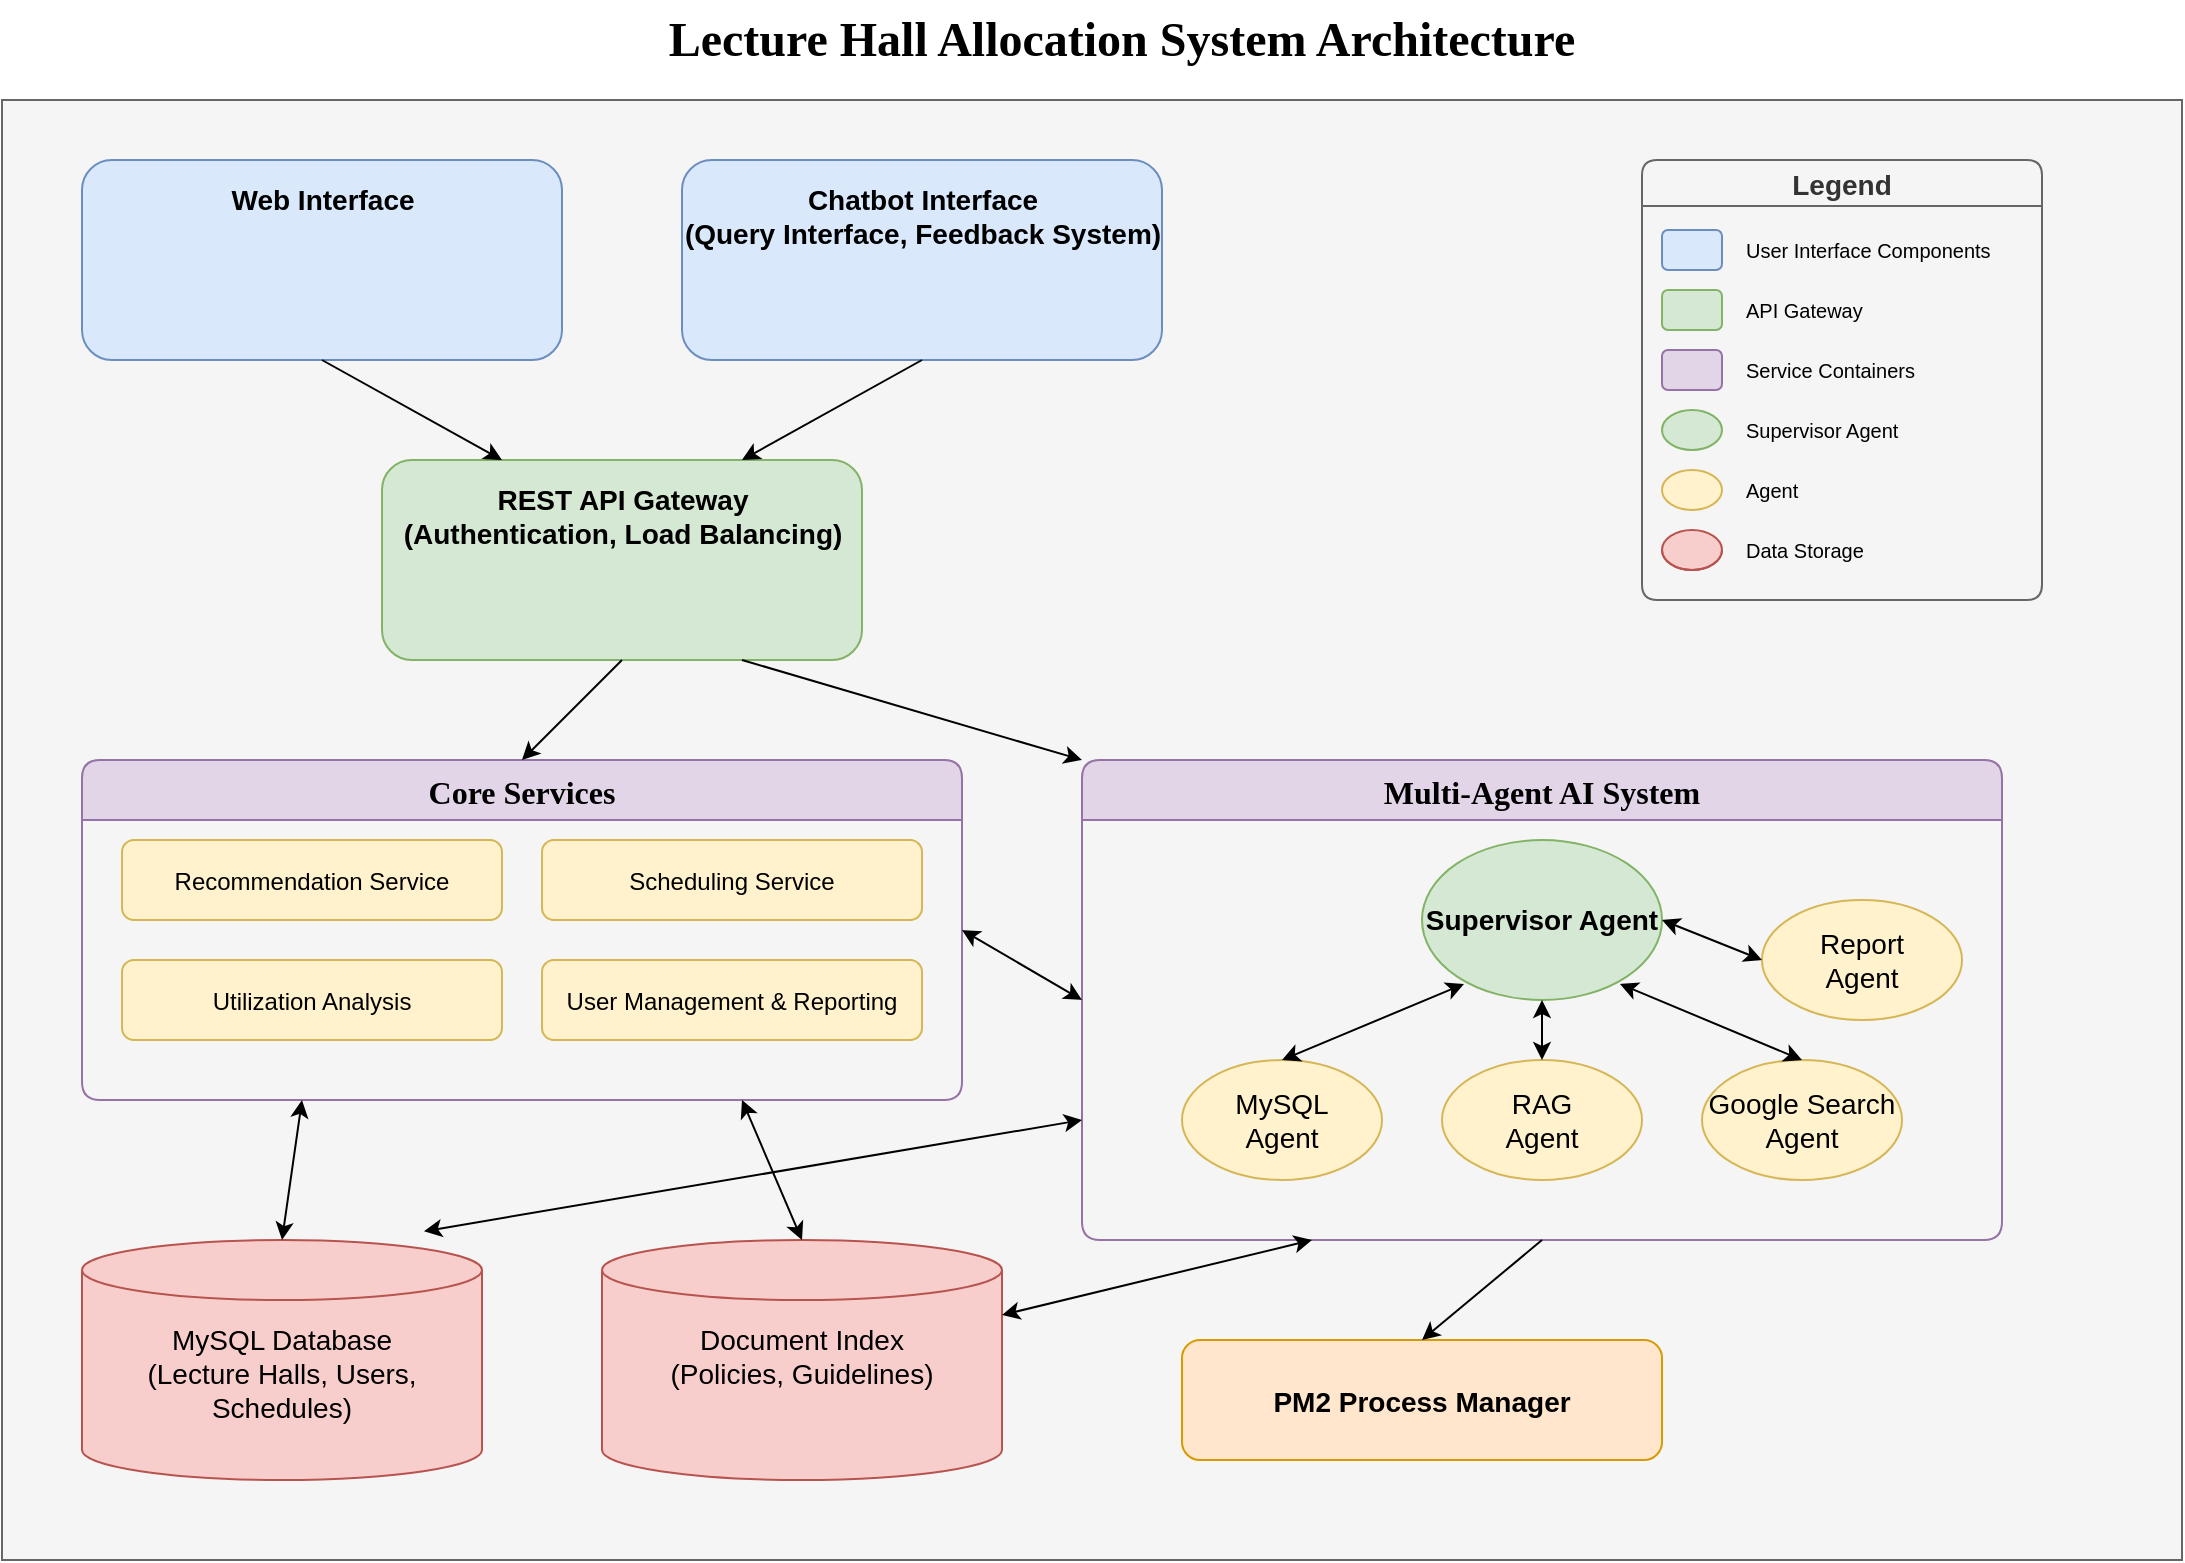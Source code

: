 <mxfile version="26.1.3">
  <diagram id="system_architecture" name="Lecture Hall Allocation System Architecture">
    <mxGraphModel dx="1500" dy="746" grid="1" gridSize="10" guides="1" tooltips="1" connect="1" arrows="1" fold="1" page="1" pageScale="1" pageWidth="1169" pageHeight="827" background="#ffffff" math="0" shadow="0">
      <root>
        <mxCell id="0" />
        <mxCell id="1" parent="0" />
        <mxCell id="title" value="Lecture Hall Allocation System Architecture" style="text;html=1;strokeColor=none;fillColor=none;align=center;verticalAlign=middle;whiteSpace=wrap;rounded=0;fontSize=24;fontStyle=1;fontFamily=Georgia;" parent="1" vertex="1">
          <mxGeometry x="200" y="20" width="800" height="40" as="geometry" />
        </mxCell>
        <mxCell id="background" value="" style="rounded=0;whiteSpace=wrap;html=1;fillColor=#f5f5f5;strokeColor=#666666;fontColor=#333333;" parent="1" vertex="1">
          <mxGeometry x="40" y="70" width="1090" height="730" as="geometry" />
        </mxCell>
        <mxCell id="web_interface" value="Web Interface" style="rounded=1;fillColor=#dae8fc;strokeColor=#6c8ebf;fontSize=14;fontStyle=1;fontFamily=Arial;verticalAlign=top;align=center;spacingTop=5;html=1;" parent="1" vertex="1">
          <mxGeometry x="80" y="100" width="240" height="100" as="geometry" />
        </mxCell>
        <mxCell id="chatbot_interface" value="Chatbot Interface&#xa;(Query Interface, Feedback System)" style="rounded=1;fillColor=#dae8fc;strokeColor=#6c8ebf;fontSize=14;fontStyle=1;fontFamily=Arial;verticalAlign=top;align=center;spacingTop=5;html=1;" parent="1" vertex="1">
          <mxGeometry x="380" y="100" width="240" height="100" as="geometry" />
        </mxCell>
        <mxCell id="api_gateway" value="REST API Gateway&#xa;(Authentication, Load Balancing)" style="rounded=1;fillColor=#d5e8d4;strokeColor=#82b366;fontSize=14;fontStyle=1;fontFamily=Arial;verticalAlign=top;align=center;spacingTop=5;html=1;" parent="1" vertex="1">
          <mxGeometry x="230" y="250" width="240" height="100" as="geometry" />
        </mxCell>
        <mxCell id="services_container" value="Core Services" style="swimlane;fontSize=16;fontStyle=1;fillColor=#e1d5e7;strokeColor=#9673a6;rounded=1;startSize=30;arcSize=10;fontFamily=Georgia;" parent="1" vertex="1">
          <mxGeometry x="80" y="400" width="440" height="170" as="geometry" />
        </mxCell>
        <mxCell id="recommendation_service" value="Recommendation Service" style="rounded=1;fillColor=#fff2cc;strokeColor=#d6b656;fontSize=12;fontFamily=Arial;" parent="services_container" vertex="1">
          <mxGeometry x="20" y="40" width="190" height="40" as="geometry" />
        </mxCell>
        <mxCell id="scheduling_service" value="Scheduling Service" style="rounded=1;fillColor=#fff2cc;strokeColor=#d6b656;fontSize=12;fontFamily=Arial;" parent="services_container" vertex="1">
          <mxGeometry x="230" y="40" width="190" height="40" as="geometry" />
        </mxCell>
        <mxCell id="utilization_service" value="Utilization Analysis" style="rounded=1;fillColor=#fff2cc;strokeColor=#d6b656;fontSize=12;fontFamily=Arial;" parent="services_container" vertex="1">
          <mxGeometry x="20" y="100" width="190" height="40" as="geometry" />
        </mxCell>
        <mxCell id="user_report_service" value="User Management &amp; Reporting" style="rounded=1;fillColor=#fff2cc;strokeColor=#d6b656;fontSize=12;fontFamily=Arial;" parent="services_container" vertex="1">
          <mxGeometry x="230" y="100" width="190" height="40" as="geometry" />
        </mxCell>
        <mxCell id="agent_system" value="Multi-Agent AI System" style="swimlane;fontSize=16;fontStyle=1;fillColor=#e1d5e7;strokeColor=#9673a6;rounded=1;startSize=30;arcSize=10;fontFamily=Georgia;" parent="1" vertex="1">
          <mxGeometry x="580" y="400" width="460" height="240" as="geometry" />
        </mxCell>
        <mxCell id="supervisor_agent" value="Supervisor Agent" style="ellipse;whiteSpace=wrap;html=1;fillColor=#d5e8d4;strokeColor=#82b366;fontSize=14;fontFamily=Arial;fontStyle=1" parent="agent_system" vertex="1">
          <mxGeometry x="170" y="40" width="120" height="80" as="geometry" />
        </mxCell>
        <mxCell id="mysql_agent" value="MySQL&#xa;Agent" style="ellipse;whiteSpace=wrap;html=1;fillColor=#fff2cc;strokeColor=#d6b656;fontSize=14;fontFamily=Arial;" parent="agent_system" vertex="1">
          <mxGeometry x="50" y="150" width="100" height="60" as="geometry" />
        </mxCell>
        <mxCell id="rag_agent" value="RAG&#xa;Agent" style="ellipse;whiteSpace=wrap;html=1;fillColor=#fff2cc;strokeColor=#d6b656;fontSize=14;fontFamily=Arial;" parent="agent_system" vertex="1">
          <mxGeometry x="180" y="150" width="100" height="60" as="geometry" />
        </mxCell>
        <mxCell id="search_agent" value="Google Search&#xa;Agent" style="ellipse;whiteSpace=wrap;html=1;fillColor=#fff2cc;strokeColor=#d6b656;fontSize=14;fontFamily=Arial;" parent="agent_system" vertex="1">
          <mxGeometry x="310" y="150" width="100" height="60" as="geometry" />
        </mxCell>
        <mxCell id="report_agent" value="Report&#xa;Agent" style="ellipse;whiteSpace=wrap;html=1;fillColor=#fff2cc;strokeColor=#d6b656;fontSize=14;fontFamily=Arial;dashed=0;" parent="agent_system" vertex="1">
          <mxGeometry x="340" y="70" width="100" height="60" as="geometry" />
        </mxCell>
        <mxCell id="supervisor_mysql" value="" style="endArrow=classic;startArrow=classic;html=1;rounded=0;exitX=0.175;exitY=0.9;exitDx=0;exitDy=0;entryX=0.5;entryY=0;entryDx=0;entryDy=0;exitPerimeter=0;" parent="agent_system" source="supervisor_agent" target="mysql_agent" edge="1">
          <mxGeometry width="50" height="50" relative="1" as="geometry">
            <mxPoint x="310" y="150" as="sourcePoint" />
            <mxPoint x="360" y="100" as="targetPoint" />
          </mxGeometry>
        </mxCell>
        <mxCell id="supervisor_rag" value="" style="endArrow=classic;startArrow=classic;html=1;rounded=0;exitX=0.5;exitY=1;exitDx=0;exitDy=0;entryX=0.5;entryY=0;entryDx=0;entryDy=0;" parent="agent_system" source="supervisor_agent" target="rag_agent" edge="1">
          <mxGeometry width="50" height="50" relative="1" as="geometry">
            <mxPoint x="310" y="150" as="sourcePoint" />
            <mxPoint x="360" y="100" as="targetPoint" />
          </mxGeometry>
        </mxCell>
        <mxCell id="supervisor_search" value="" style="endArrow=classic;startArrow=classic;html=1;rounded=0;exitX=0.825;exitY=0.9;exitDx=0;exitDy=0;entryX=0.5;entryY=0;entryDx=0;entryDy=0;exitPerimeter=0;" parent="agent_system" source="supervisor_agent" target="search_agent" edge="1">
          <mxGeometry width="50" height="50" relative="1" as="geometry">
            <mxPoint x="310" y="150" as="sourcePoint" />
            <mxPoint x="360" y="100" as="targetPoint" />
          </mxGeometry>
        </mxCell>
        <mxCell id="supervisor_report" value="" style="endArrow=classic;startArrow=classic;html=1;rounded=0;exitX=1;exitY=0.5;exitDx=0;exitDy=0;entryX=0;entryY=0.5;entryDx=0;entryDy=0;" parent="agent_system" source="supervisor_agent" target="report_agent" edge="1">
          <mxGeometry width="50" height="50" relative="1" as="geometry">
            <mxPoint x="310" y="150" as="sourcePoint" />
            <mxPoint x="360" y="100" as="targetPoint" />
          </mxGeometry>
        </mxCell>
        <mxCell id="mysql_db" value="MySQL Database&#xa;(Lecture Halls, Users, Schedules)" style="shape=cylinder3;whiteSpace=wrap;html=1;boundedLbl=1;backgroundOutline=1;size=15;fillColor=#f8cecc;strokeColor=#b85450;fontSize=14;fontFamily=Arial;verticalAlign=top;spacingTop=5;" parent="1" vertex="1">
          <mxGeometry x="80" y="640" width="200" height="120" as="geometry" />
        </mxCell>
        <mxCell id="document_index" value="Document Index&#xa;(Policies, Guidelines)" style="shape=cylinder3;whiteSpace=wrap;html=1;boundedLbl=1;backgroundOutline=1;size=15;fillColor=#f8cecc;strokeColor=#b85450;fontSize=14;fontFamily=Arial;verticalAlign=top;spacingTop=5;" parent="1" vertex="1">
          <mxGeometry x="340" y="640" width="200" height="120" as="geometry" />
        </mxCell>
        <mxCell id="pm2_manager" value="PM2 Process Manager" style="rounded=1;fillColor=#ffe6cc;strokeColor=#d79b00;fontSize=14;fontStyle=1;fontFamily=Arial;verticalAlign=middle;align=center;" parent="1" vertex="1">
          <mxGeometry x="630" y="690" width="240" height="60" as="geometry" />
        </mxCell>
        <mxCell id="web_to_api" value="" style="endArrow=classic;html=1;rounded=0;exitX=0.5;exitY=1;exitDx=0;exitDy=0;entryX=0.25;entryY=0;entryDx=0;entryDy=0;" parent="1" source="web_interface" target="api_gateway" edge="1">
          <mxGeometry width="50" height="50" relative="1" as="geometry">
            <mxPoint x="560" y="450" as="sourcePoint" />
            <mxPoint x="610" y="400" as="targetPoint" />
          </mxGeometry>
        </mxCell>
        <mxCell id="chatbot_to_api" value="" style="endArrow=classic;html=1;rounded=0;exitX=0.5;exitY=1;exitDx=0;exitDy=0;entryX=0.75;entryY=0;entryDx=0;entryDy=0;" parent="1" source="chatbot_interface" target="api_gateway" edge="1">
          <mxGeometry width="50" height="50" relative="1" as="geometry">
            <mxPoint x="560" y="450" as="sourcePoint" />
            <mxPoint x="610" y="400" as="targetPoint" />
          </mxGeometry>
        </mxCell>
        <mxCell id="api_to_services" value="" style="endArrow=classic;html=1;rounded=0;exitX=0.5;exitY=1;exitDx=0;exitDy=0;entryX=0.5;entryY=0;entryDx=0;entryDy=0;" parent="1" source="api_gateway" target="services_container" edge="1">
          <mxGeometry width="50" height="50" relative="1" as="geometry">
            <mxPoint x="560" y="450" as="sourcePoint" />
            <mxPoint x="610" y="400" as="targetPoint" />
          </mxGeometry>
        </mxCell>
        <mxCell id="api_to_agents" value="" style="endArrow=classic;html=1;rounded=0;exitX=0.75;exitY=1;exitDx=0;exitDy=0;entryX=0;entryY=0;entryDx=0;entryDy=0;" parent="1" source="api_gateway" target="agent_system" edge="1">
          <mxGeometry width="50" height="50" relative="1" as="geometry">
            <mxPoint x="560" y="450" as="sourcePoint" />
            <mxPoint x="610" y="400" as="targetPoint" />
          </mxGeometry>
        </mxCell>
        <mxCell id="services_to_agents" value="" style="endArrow=classic;startArrow=classic;html=1;rounded=0;exitX=1;exitY=0.5;exitDx=0;exitDy=0;entryX=0;entryY=0.5;entryDx=0;entryDy=0;" parent="1" source="services_container" target="agent_system" edge="1">
          <mxGeometry width="50" height="50" relative="1" as="geometry">
            <mxPoint x="560" y="450" as="sourcePoint" />
            <mxPoint x="610" y="400" as="targetPoint" />
          </mxGeometry>
        </mxCell>
        <mxCell id="agents_to_mysql" value="" style="endArrow=classic;startArrow=classic;html=1;rounded=0;exitX=0;exitY=0.75;exitDx=0;exitDy=0;entryX=0.855;entryY=0;entryDx=0;entryDy=-4.35;entryPerimeter=0;" parent="1" source="agent_system" target="mysql_db" edge="1">
          <mxGeometry width="50" height="50" relative="1" as="geometry">
            <mxPoint x="560" y="450" as="sourcePoint" />
            <mxPoint x="610" y="400" as="targetPoint" />
          </mxGeometry>
        </mxCell>
        <mxCell id="agents_to_docs" value="" style="endArrow=classic;startArrow=classic;html=1;rounded=0;exitX=0.25;exitY=1;exitDx=0;exitDy=0;entryX=1;entryY=0;entryDx=0;entryDy=37.5;entryPerimeter=0;" parent="1" source="agent_system" target="document_index" edge="1">
          <mxGeometry width="50" height="50" relative="1" as="geometry">
            <mxPoint x="560" y="450" as="sourcePoint" />
            <mxPoint x="610" y="400" as="targetPoint" />
          </mxGeometry>
        </mxCell>
        <mxCell id="services_to_mysql" value="" style="endArrow=classic;startArrow=classic;html=1;rounded=0;exitX=0.25;exitY=1;exitDx=0;exitDy=0;entryX=0.5;entryY=0;entryDx=0;entryDy=0;entryPerimeter=0;" parent="1" source="services_container" target="mysql_db" edge="1">
          <mxGeometry width="50" height="50" relative="1" as="geometry">
            <mxPoint x="560" y="450" as="sourcePoint" />
            <mxPoint x="610" y="400" as="targetPoint" />
          </mxGeometry>
        </mxCell>
        <mxCell id="services_to_docs" value="" style="endArrow=classic;startArrow=classic;html=1;rounded=0;exitX=0.75;exitY=1;exitDx=0;exitDy=0;entryX=0.5;entryY=0;entryDx=0;entryDy=0;entryPerimeter=0;" parent="1" source="services_container" target="document_index" edge="1">
          <mxGeometry width="50" height="50" relative="1" as="geometry">
            <mxPoint x="560" y="450" as="sourcePoint" />
            <mxPoint x="610" y="400" as="targetPoint" />
          </mxGeometry>
        </mxCell>
        <mxCell id="agents_to_pm2" value="" style="endArrow=classic;html=1;rounded=0;exitX=0.5;exitY=1;exitDx=0;exitDy=0;entryX=0.5;entryY=0;entryDx=0;entryDy=0;" parent="1" source="agent_system" target="pm2_manager" edge="1">
          <mxGeometry width="50" height="50" relative="1" as="geometry">
            <mxPoint x="560" y="450" as="sourcePoint" />
            <mxPoint x="610" y="400" as="targetPoint" />
          </mxGeometry>
        </mxCell>
        <mxCell id="legend" value="Legend" style="swimlane;fontSize=14;fontStyle=1;fillColor=#f5f5f5;strokeColor=#666666;fontColor=#333333;rounded=1;startSize=23;arcSize=11;fontFamily=Arial;" parent="1" vertex="1">
          <mxGeometry x="860" y="100" width="200" height="220" as="geometry" />
        </mxCell>
        <mxCell id="legend_web" value="" style="rounded=1;whiteSpace=wrap;html=1;fillColor=#dae8fc;strokeColor=#6c8ebf;" parent="legend" vertex="1">
          <mxGeometry x="10" y="35" width="30" height="20" as="geometry" />
        </mxCell>
        <mxCell id="legend_web_text" value="User Interface Components" style="text;html=1;strokeColor=none;fillColor=none;align=left;verticalAlign=middle;whiteSpace=wrap;rounded=0;fontSize=10;fontFamily=Arial;" parent="legend" vertex="1">
          <mxGeometry x="50" y="35" width="140" height="20" as="geometry" />
        </mxCell>
        <mxCell id="legend_api" value="" style="rounded=1;whiteSpace=wrap;html=1;fillColor=#d5e8d4;strokeColor=#82b366;" parent="legend" vertex="1">
          <mxGeometry x="10" y="65" width="30" height="20" as="geometry" />
        </mxCell>
        <mxCell id="legend_api_text" value="API Gateway" style="text;html=1;strokeColor=none;fillColor=none;align=left;verticalAlign=middle;whiteSpace=wrap;rounded=0;fontSize=10;fontFamily=Arial;" parent="legend" vertex="1">
          <mxGeometry x="50" y="65" width="140" height="20" as="geometry" />
        </mxCell>
        <mxCell id="legend_services" value="" style="rounded=1;whiteSpace=wrap;html=1;fillColor=#e1d5e7;strokeColor=#9673a6;" parent="legend" vertex="1">
          <mxGeometry x="10" y="95" width="30" height="20" as="geometry" />
        </mxCell>
        <mxCell id="legend_services_text" value="Service Containers" style="text;html=1;strokeColor=none;fillColor=none;align=left;verticalAlign=middle;whiteSpace=wrap;rounded=0;fontSize=10;fontFamily=Arial;" parent="legend" vertex="1">
          <mxGeometry x="50" y="95" width="140" height="20" as="geometry" />
        </mxCell>
        <mxCell id="legend_supervisor" value="" style="ellipse;whiteSpace=wrap;html=1;fillColor=#d5e8d4;strokeColor=#82b366;" parent="legend" vertex="1">
          <mxGeometry x="10" y="125" width="30" height="20" as="geometry" />
        </mxCell>
        <mxCell id="legend_supervisor_text" value="Supervisor Agent" style="text;html=1;strokeColor=none;fillColor=none;align=left;verticalAlign=middle;whiteSpace=wrap;rounded=0;fontSize=10;fontFamily=Arial;" parent="legend" vertex="1">
          <mxGeometry x="50" y="125" width="140" height="20" as="geometry" />
        </mxCell>
        <mxCell id="legend_agent" value="" style="ellipse;whiteSpace=wrap;html=1;fillColor=#fff2cc;strokeColor=#d6b656;" parent="legend" vertex="1">
          <mxGeometry x="10" y="155" width="30" height="20" as="geometry" />
        </mxCell>
        <mxCell id="legend_agent_text" value="Agent" style="text;html=1;strokeColor=none;fillColor=none;align=left;verticalAlign=middle;whiteSpace=wrap;rounded=0;fontSize=10;fontFamily=Arial;" parent="legend" vertex="1">
          <mxGeometry x="50" y="155" width="140" height="20" as="geometry" />
        </mxCell>
        <mxCell id="legend_storage" value="" style="shape=cylinder3;whiteSpace=wrap;html=1;boundedLbl=1;backgroundOutline=1;size=15;fillColor=#f8cecc;strokeColor=#b85450;" parent="legend" vertex="1">
          <mxGeometry x="10" y="185" width="30" height="20" as="geometry" />
        </mxCell>
        <mxCell id="legend_storage_text" value="Data Storage" style="text;html=1;strokeColor=none;fillColor=none;align=left;verticalAlign=middle;whiteSpace=wrap;rounded=0;fontSize=10;fontFamily=Arial;" parent="legend" vertex="1">
          <mxGeometry x="50" y="185" width="140" height="20" as="geometry" />
        </mxCell>
      </root>
    </mxGraphModel>
  </diagram>
</mxfile>
